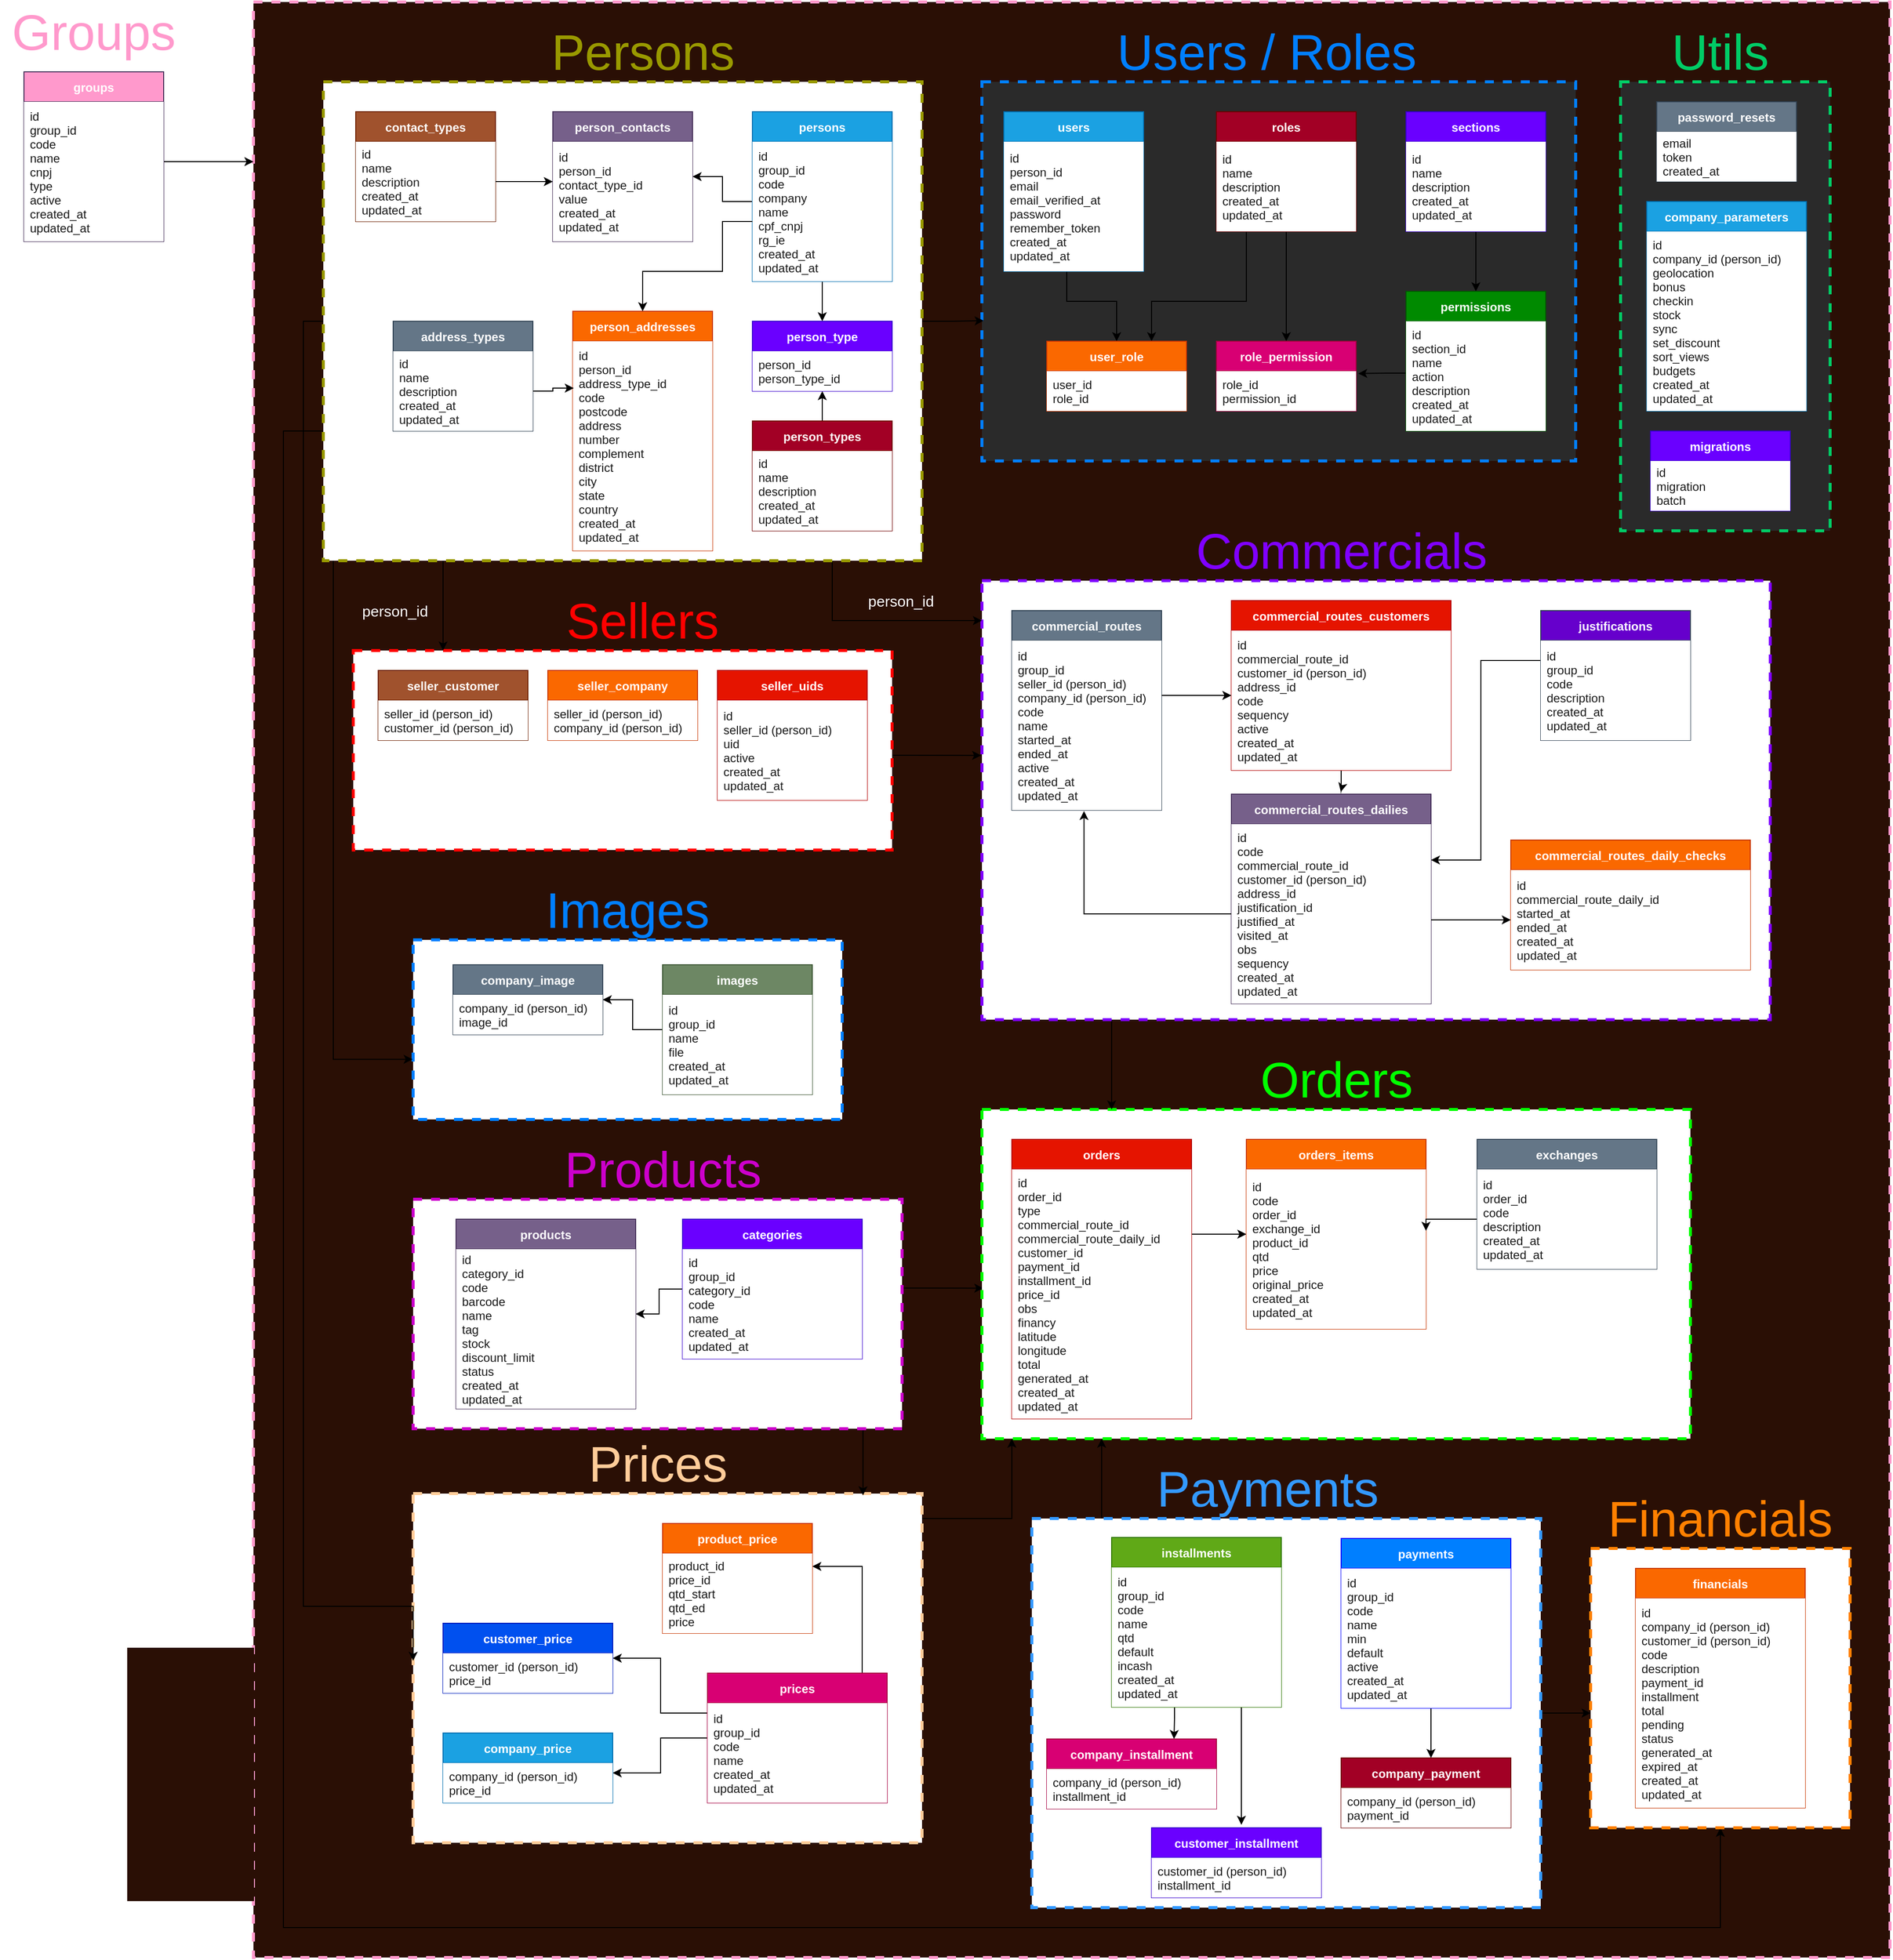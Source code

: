 <mxfile version="13.10.0" type="embed">
    <diagram id="05aacPn5sCKNKC9QBRzQ" name="Page-1">
        <mxGraphModel dx="2708" dy="478" grid="1" gridSize="10" guides="1" tooltips="1" connect="1" arrows="1" fold="1" page="1" pageScale="1" pageWidth="827" pageHeight="1169" math="0" shadow="0">
            <root>
                <mxCell id="0"/>
                <mxCell id="1" parent="0"/>
                <mxCell id="196" value="=&amp;nbsp;" style="rounded=0;whiteSpace=wrap;html=1;fontColor=#1A1A1A;strokeWidth=3;dashed=1;strokeColor=#FF99CC;fillColor=#2A0F05;" parent="1" vertex="1">
                    <mxGeometry x="-1210" y="130" width="1640" height="1960" as="geometry"/>
                </mxCell>
                <mxCell id="218" value="" style="rounded=0;whiteSpace=wrap;html=1;dashed=1;strokeWidth=3;fillColor=#2a2a2a;fontSize=50;fontColor=#007FFF;strokeColor=#00CC66;" parent="1" vertex="1">
                    <mxGeometry x="160" y="210" width="210" height="450" as="geometry"/>
                </mxCell>
                <mxCell id="207" value="" style="rounded=0;whiteSpace=wrap;html=1;fontColor=#1A1A1A;strokeWidth=3;dashed=1;strokeColor=#007FFF;" parent="1" vertex="1">
                    <mxGeometry x="-1050.01" y="1070" width="429.99" height="180" as="geometry"/>
                </mxCell>
                <mxCell id="188" style="edgeStyle=orthogonalEdgeStyle;rounded=0;orthogonalLoop=1;jettySize=auto;html=1;fontSize=15;fontColor=#FF8000;" parent="1" source="174" target="184" edge="1">
                    <mxGeometry relative="1" as="geometry">
                        <Array as="points">
                            <mxPoint x="70" y="1835"/>
                            <mxPoint x="70" y="1835"/>
                        </Array>
                    </mxGeometry>
                </mxCell>
                <mxCell id="189" style="edgeStyle=orthogonalEdgeStyle;rounded=0;orthogonalLoop=1;jettySize=auto;html=1;entryX=0.169;entryY=1;entryDx=0;entryDy=0;entryPerimeter=0;fontSize=15;fontColor=#FF8000;" parent="1" source="174" target="131" edge="1">
                    <mxGeometry relative="1" as="geometry">
                        <Array as="points">
                            <mxPoint x="-360" y="1650"/>
                            <mxPoint x="-360" y="1650"/>
                        </Array>
                    </mxGeometry>
                </mxCell>
                <mxCell id="174" value="" style="rounded=0;whiteSpace=wrap;html=1;fontColor=#1A1A1A;strokeWidth=3;dashed=1;strokeColor=#3399FF;" parent="1" vertex="1">
                    <mxGeometry x="-430" y="1650" width="510" height="390" as="geometry"/>
                </mxCell>
                <mxCell id="169" style="edgeStyle=orthogonalEdgeStyle;rounded=0;orthogonalLoop=1;jettySize=auto;html=1;fontSize=15;fontColor=#FFCC99;" parent="1" source="155" target="131" edge="1">
                    <mxGeometry relative="1" as="geometry">
                        <Array as="points">
                            <mxPoint x="-450" y="1650"/>
                        </Array>
                    </mxGeometry>
                </mxCell>
                <mxCell id="155" value="" style="rounded=0;whiteSpace=wrap;html=1;fontColor=#1A1A1A;strokeWidth=3;dashed=1;strokeColor=#FFCC99;" parent="1" vertex="1">
                    <mxGeometry x="-1050" y="1625" width="510" height="350" as="geometry"/>
                </mxCell>
                <mxCell id="146" style="edgeStyle=orthogonalEdgeStyle;rounded=0;orthogonalLoop=1;jettySize=auto;html=1;entryX=0.002;entryY=0.543;entryDx=0;entryDy=0;entryPerimeter=0;fontSize=15;fontColor=#CC00CC;" parent="1" source="143" target="131" edge="1">
                    <mxGeometry relative="1" as="geometry">
                        <Array as="points">
                            <mxPoint x="-540" y="1419"/>
                            <mxPoint x="-540" y="1419"/>
                        </Array>
                    </mxGeometry>
                </mxCell>
                <mxCell id="168" style="edgeStyle=orthogonalEdgeStyle;rounded=0;orthogonalLoop=1;jettySize=auto;html=1;entryX=0.884;entryY=0.005;entryDx=0;entryDy=0;entryPerimeter=0;fontSize=15;fontColor=#FFCC99;" parent="1" source="143" target="155" edge="1">
                    <mxGeometry relative="1" as="geometry">
                        <Array as="points">
                            <mxPoint x="-599" y="1535"/>
                            <mxPoint x="-599" y="1535"/>
                        </Array>
                    </mxGeometry>
                </mxCell>
                <mxCell id="143" value="" style="rounded=0;whiteSpace=wrap;html=1;fontColor=#1A1A1A;strokeWidth=3;dashed=1;strokeColor=#CC00CC;" parent="1" vertex="1">
                    <mxGeometry x="-1050.01" y="1330" width="490" height="230" as="geometry"/>
                </mxCell>
                <mxCell id="144" value="Products" style="text;html=1;strokeColor=none;fillColor=none;align=center;verticalAlign=middle;whiteSpace=wrap;rounded=0;dashed=1;fontSize=50;fontColor=#CC00CC;" parent="1" vertex="1">
                    <mxGeometry x="-963.45" y="1270" width="326.87" height="60" as="geometry"/>
                </mxCell>
                <mxCell id="131" value="" style="rounded=0;whiteSpace=wrap;html=1;fontColor=#1A1A1A;strokeWidth=3;dashed=1;strokeColor=#00FF00;" parent="1" vertex="1">
                    <mxGeometry x="-480" y="1240" width="710" height="330" as="geometry"/>
                </mxCell>
                <mxCell id="133" style="edgeStyle=orthogonalEdgeStyle;rounded=0;orthogonalLoop=1;jettySize=auto;html=1;fontSize=15;fontColor=#00FF00;" parent="1" source="104" target="131" edge="1">
                    <mxGeometry relative="1" as="geometry">
                        <Array as="points">
                            <mxPoint x="-350" y="1220"/>
                            <mxPoint x="-350" y="1220"/>
                        </Array>
                    </mxGeometry>
                </mxCell>
                <mxCell id="104" value="" style="rounded=0;whiteSpace=wrap;html=1;fontColor=#1A1A1A;strokeWidth=3;dashed=1;strokeColor=#7F00FF;" parent="1" vertex="1">
                    <mxGeometry x="-480" y="710" width="790" height="440" as="geometry"/>
                </mxCell>
                <mxCell id="115" style="edgeStyle=orthogonalEdgeStyle;rounded=0;orthogonalLoop=1;jettySize=auto;html=1;entryX=-0.001;entryY=0.398;entryDx=0;entryDy=0;entryPerimeter=0;fontSize=15;fontColor=#7F00FF;" parent="1" source="99" target="104" edge="1">
                    <mxGeometry relative="1" as="geometry">
                        <Array as="points">
                            <mxPoint x="-550" y="885"/>
                            <mxPoint x="-550" y="885"/>
                        </Array>
                    </mxGeometry>
                </mxCell>
                <mxCell id="99" value="" style="rounded=0;whiteSpace=wrap;html=1;fontColor=#1A1A1A;strokeWidth=3;dashed=1;strokeColor=#FF0000;" parent="1" vertex="1">
                    <mxGeometry x="-1110" y="780" width="540" height="200" as="geometry"/>
                </mxCell>
                <mxCell id="60" value="" style="rounded=0;whiteSpace=wrap;html=1;dashed=1;strokeWidth=3;fillColor=#2a2a2a;fontSize=50;fontColor=#007FFF;strokeColor=#007FFF;" parent="1" vertex="1">
                    <mxGeometry x="-480" y="210" width="595" height="380" as="geometry"/>
                </mxCell>
                <mxCell id="61" value="Users / Roles" style="text;html=1;strokeColor=none;fillColor=none;align=center;verticalAlign=middle;whiteSpace=wrap;rounded=0;dashed=1;fontSize=50;fontColor=#007FFF;" parent="1" vertex="1">
                    <mxGeometry x="-361.25" y="150" width="332.5" height="60" as="geometry"/>
                </mxCell>
                <mxCell id="91" style="edgeStyle=orthogonalEdgeStyle;rounded=0;orthogonalLoop=1;jettySize=auto;html=1;" parent="1" source="62" target="85" edge="1">
                    <mxGeometry relative="1" as="geometry">
                        <Array as="points">
                            <mxPoint x="-395" y="430"/>
                            <mxPoint x="-345" y="430"/>
                        </Array>
                    </mxGeometry>
                </mxCell>
                <mxCell id="62" value="users" style="swimlane;strokeColor=#006EAF;fillColor=#1ba1e2;fontColor=#ffffff;startSize=30;" parent="1" vertex="1">
                    <mxGeometry x="-458" y="240" width="140" height="160" as="geometry">
                        <mxRectangle x="230" y="110" width="80" height="30" as="alternateBounds"/>
                    </mxGeometry>
                </mxCell>
                <mxCell id="63" value="id&#10;person_id&#10;email&#10;email_verified_at&#10;password&#10;remember_token&#10;created_at&#10;updated_at" style="text;strokeColor=none;align=left;verticalAlign=middle;spacingLeft=4;spacingRight=4;overflow=hidden;rotatable=0;points=[[0,0.5],[1,0.5]];portConstraint=eastwest;fontColor=#1A1A1A;fillColor=#FFFFFF;" parent="62" vertex="1">
                    <mxGeometry y="30" width="140" height="130" as="geometry"/>
                </mxCell>
                <mxCell id="100" style="edgeStyle=orthogonalEdgeStyle;rounded=0;orthogonalLoop=1;jettySize=auto;html=1;fontColor=#FF0000;" parent="1" source="40" target="99" edge="1">
                    <mxGeometry relative="1" as="geometry">
                        <mxPoint x="-600" y="800" as="targetPoint"/>
                        <Array as="points">
                            <mxPoint x="-1020" y="730"/>
                            <mxPoint x="-1020" y="730"/>
                        </Array>
                    </mxGeometry>
                </mxCell>
                <mxCell id="106" style="edgeStyle=orthogonalEdgeStyle;rounded=0;orthogonalLoop=1;jettySize=auto;html=1;fontSize=15;fontColor=#7F00FF;" parent="1" source="40" target="104" edge="1">
                    <mxGeometry relative="1" as="geometry">
                        <Array as="points">
                            <mxPoint x="-630" y="750"/>
                        </Array>
                    </mxGeometry>
                </mxCell>
                <mxCell id="161" style="edgeStyle=orthogonalEdgeStyle;rounded=0;orthogonalLoop=1;jettySize=auto;html=1;entryX=0;entryY=0.479;entryDx=0;entryDy=0;entryPerimeter=0;fontSize=15;fontColor=#CC00CC;" parent="1" source="40" target="155" edge="1">
                    <mxGeometry relative="1" as="geometry">
                        <Array as="points">
                            <mxPoint x="-1160" y="450"/>
                            <mxPoint x="-1160" y="1738"/>
                        </Array>
                    </mxGeometry>
                </mxCell>
                <mxCell id="193" style="edgeStyle=orthogonalEdgeStyle;rounded=0;orthogonalLoop=1;jettySize=auto;html=1;entryX=0.5;entryY=1;entryDx=0;entryDy=0;fontSize=15;fontColor=#FF8000;" parent="1" source="40" target="184" edge="1">
                    <mxGeometry relative="1" as="geometry">
                        <Array as="points">
                            <mxPoint x="-1180" y="560"/>
                            <mxPoint x="-1180" y="2060"/>
                            <mxPoint x="260" y="2060"/>
                        </Array>
                    </mxGeometry>
                </mxCell>
                <mxCell id="211" style="edgeStyle=orthogonalEdgeStyle;rounded=0;orthogonalLoop=1;jettySize=auto;html=1;entryX=-0.001;entryY=0.665;entryDx=0;entryDy=0;entryPerimeter=0;fontSize=15;fontColor=#0000CC;" parent="1" source="40" target="207" edge="1">
                    <mxGeometry relative="1" as="geometry">
                        <Array as="points">
                            <mxPoint x="-1130" y="1190"/>
                        </Array>
                    </mxGeometry>
                </mxCell>
                <mxCell id="214" style="edgeStyle=orthogonalEdgeStyle;rounded=0;orthogonalLoop=1;jettySize=auto;html=1;entryX=0.003;entryY=0.63;entryDx=0;entryDy=0;entryPerimeter=0;fontSize=15;fontColor=#FFFFFF;" parent="1" source="40" target="60" edge="1">
                    <mxGeometry relative="1" as="geometry"/>
                </mxCell>
                <mxCell id="40" value="" style="rounded=0;whiteSpace=wrap;html=1;fontColor=#1A1A1A;strokeWidth=3;dashed=1;strokeColor=#999900;" parent="1" vertex="1">
                    <mxGeometry x="-1140" y="210" width="600" height="480" as="geometry"/>
                </mxCell>
                <mxCell id="69" style="edgeStyle=orthogonalEdgeStyle;rounded=0;orthogonalLoop=1;jettySize=auto;html=1;entryX=0.5;entryY=0;entryDx=0;entryDy=0;" parent="1" source="11" target="33" edge="1">
                    <mxGeometry relative="1" as="geometry"/>
                </mxCell>
                <mxCell id="70" style="edgeStyle=orthogonalEdgeStyle;rounded=0;orthogonalLoop=1;jettySize=auto;html=1;entryX=1;entryY=0.5;entryDx=0;entryDy=0;" parent="1" source="11" target="50" edge="1">
                    <mxGeometry relative="1" as="geometry">
                        <Array as="points">
                            <mxPoint x="-740" y="330"/>
                            <mxPoint x="-740" y="305"/>
                        </Array>
                    </mxGeometry>
                </mxCell>
                <mxCell id="11" value="persons" style="swimlane;strokeColor=#006EAF;fillColor=#1ba1e2;fontColor=#ffffff;startSize=30;" parent="1" vertex="1">
                    <mxGeometry x="-710" y="240" width="140" height="170" as="geometry">
                        <mxRectangle x="230" y="110" width="80" height="30" as="alternateBounds"/>
                    </mxGeometry>
                </mxCell>
                <mxCell id="12" value="id&#10;group_id&#10;code&#10;company&#10;name&#10;cpf_cnpj&#10;rg_ie&#10;created_at&#10;updated_at" style="text;strokeColor=none;align=left;verticalAlign=middle;spacingLeft=4;spacingRight=4;overflow=hidden;rotatable=0;points=[[0,0.5],[1,0.5]];portConstraint=eastwest;fontColor=#1A1A1A;fillColor=#FFFFFF;" parent="11" vertex="1">
                    <mxGeometry y="30" width="140" height="140" as="geometry"/>
                </mxCell>
                <mxCell id="68" style="edgeStyle=orthogonalEdgeStyle;rounded=0;orthogonalLoop=1;jettySize=auto;html=1;entryX=0.5;entryY=1;entryDx=0;entryDy=0;" parent="1" source="31" target="33" edge="1">
                    <mxGeometry relative="1" as="geometry"/>
                </mxCell>
                <mxCell id="31" value="person_types" style="swimlane;strokeColor=#6F0000;fillColor=#a20025;fontColor=#ffffff;startSize=30;" parent="1" vertex="1">
                    <mxGeometry x="-710" y="550" width="140" height="110" as="geometry"/>
                </mxCell>
                <mxCell id="32" value="id&#10;name&#10;description&#10;created_at&#10;updated_at" style="text;strokeColor=none;align=left;verticalAlign=middle;spacingLeft=4;spacingRight=4;overflow=hidden;rotatable=0;points=[[0,0.5],[1,0.5]];portConstraint=eastwest;fontColor=#1A1A1A;fillColor=#FFFFFF;" parent="31" vertex="1">
                    <mxGeometry y="30" width="140" height="80" as="geometry"/>
                </mxCell>
                <mxCell id="33" value="person_type" style="swimlane;strokeColor=#3700CC;fillColor=#6a00ff;fontColor=#ffffff;startSize=30;" parent="1" vertex="1">
                    <mxGeometry x="-710" y="450" width="140" height="70" as="geometry"/>
                </mxCell>
                <mxCell id="34" value="person_id&#10;person_type_id" style="text;strokeColor=none;align=left;verticalAlign=middle;spacingLeft=4;spacingRight=4;overflow=hidden;rotatable=0;points=[[0,0.5],[1,0.5]];portConstraint=eastwest;fontColor=#1A1A1A;fillColor=#FFFFFF;" parent="33" vertex="1">
                    <mxGeometry y="30" width="140" height="40" as="geometry"/>
                </mxCell>
                <mxCell id="41" value="Persons" style="text;html=1;strokeColor=none;fillColor=none;align=center;verticalAlign=middle;whiteSpace=wrap;rounded=0;dashed=1;fontSize=50;fontColor=#999900;" parent="1" vertex="1">
                    <mxGeometry x="-927.5" y="150" width="215" height="60" as="geometry"/>
                </mxCell>
                <mxCell id="42" value="person_addresses" style="swimlane;strokeColor=#C73500;fillColor=#fa6800;fontColor=#ffffff;startSize=30;" parent="1" vertex="1">
                    <mxGeometry x="-890" y="440" width="140" height="240" as="geometry">
                        <mxRectangle x="230" y="110" width="80" height="30" as="alternateBounds"/>
                    </mxGeometry>
                </mxCell>
                <mxCell id="43" value="id&#10;person_id&#10;address_type_id&#10;code&#10;postcode&#10;address&#10;number&#10;complement&#10;district&#10;city&#10;state&#10;country&#10;created_at&#10;updated_at" style="text;strokeColor=none;align=left;verticalAlign=middle;spacingLeft=4;spacingRight=4;overflow=hidden;rotatable=0;points=[[0,0.5],[1,0.5]];portConstraint=eastwest;fontColor=#1A1A1A;fillColor=#FFFFFF;" parent="42" vertex="1">
                    <mxGeometry y="30" width="140" height="210" as="geometry"/>
                </mxCell>
                <mxCell id="44" value="address_types" style="swimlane;strokeColor=#314354;fillColor=#647687;fontColor=#ffffff;startSize=30;" parent="1" vertex="1">
                    <mxGeometry x="-1070" y="450" width="140" height="110" as="geometry">
                        <mxRectangle x="230" y="110" width="80" height="30" as="alternateBounds"/>
                    </mxGeometry>
                </mxCell>
                <mxCell id="45" value="id&#10;name&#10;description&#10;created_at&#10;updated_at" style="text;strokeColor=none;align=left;verticalAlign=middle;spacingLeft=4;spacingRight=4;overflow=hidden;rotatable=0;points=[[0,0.5],[1,0.5]];portConstraint=eastwest;fontColor=#1A1A1A;fillColor=#FFFFFF;" parent="44" vertex="1">
                    <mxGeometry y="30" width="140" height="80" as="geometry"/>
                </mxCell>
                <mxCell id="48" style="edgeStyle=orthogonalEdgeStyle;rounded=0;orthogonalLoop=1;jettySize=auto;html=1;fontSize=30;fontColor=#FFFFFF;" parent="1" source="45" edge="1">
                    <mxGeometry relative="1" as="geometry">
                        <mxPoint x="-889" y="517" as="targetPoint"/>
                        <Array as="points">
                            <mxPoint x="-910" y="520"/>
                            <mxPoint x="-910" y="517"/>
                        </Array>
                    </mxGeometry>
                </mxCell>
                <mxCell id="49" style="edgeStyle=orthogonalEdgeStyle;rounded=0;orthogonalLoop=1;jettySize=auto;html=1;entryX=0.5;entryY=0;entryDx=0;entryDy=0;fontSize=30;fontColor=#FFFFFF;" parent="1" source="12" target="42" edge="1">
                    <mxGeometry relative="1" as="geometry">
                        <Array as="points">
                            <mxPoint x="-740" y="350"/>
                            <mxPoint x="-740" y="400"/>
                            <mxPoint x="-820" y="400"/>
                        </Array>
                    </mxGeometry>
                </mxCell>
                <mxCell id="50" value="person_contacts" style="swimlane;strokeColor=#432D57;fillColor=#76608a;fontColor=#ffffff;startSize=30;" parent="1" vertex="1">
                    <mxGeometry x="-910" y="240" width="140" height="130" as="geometry">
                        <mxRectangle x="230" y="110" width="80" height="30" as="alternateBounds"/>
                    </mxGeometry>
                </mxCell>
                <mxCell id="51" value="id&#10;person_id&#10;contact_type_id&#10;value&#10;created_at&#10;updated_at" style="text;strokeColor=none;align=left;verticalAlign=middle;spacingLeft=4;spacingRight=4;overflow=hidden;rotatable=0;points=[[0,0.5],[1,0.5]];portConstraint=eastwest;fontColor=#1A1A1A;fillColor=#FFFFFF;" parent="50" vertex="1">
                    <mxGeometry y="30" width="140" height="100" as="geometry"/>
                </mxCell>
                <mxCell id="55" value="contact_types" style="swimlane;strokeColor=#6D1F00;fillColor=#a0522d;fontColor=#ffffff;startSize=30;" parent="1" vertex="1">
                    <mxGeometry x="-1107.5" y="240" width="140" height="110" as="geometry">
                        <mxRectangle x="230" y="110" width="80" height="30" as="alternateBounds"/>
                    </mxGeometry>
                </mxCell>
                <mxCell id="56" value="id&#10;name&#10;description&#10;created_at&#10;updated_at" style="text;strokeColor=none;align=left;verticalAlign=middle;spacingLeft=4;spacingRight=4;overflow=hidden;rotatable=0;points=[[0,0.5],[1,0.5]];portConstraint=eastwest;fontColor=#1A1A1A;fillColor=#FFFFFF;" parent="55" vertex="1">
                    <mxGeometry y="30" width="140" height="80" as="geometry"/>
                </mxCell>
                <mxCell id="57" style="edgeStyle=orthogonalEdgeStyle;rounded=0;orthogonalLoop=1;jettySize=auto;html=1;fontSize=30;fontColor=#FFFFFF;" parent="1" source="56" target="51" edge="1">
                    <mxGeometry relative="1" as="geometry">
                        <Array as="points">
                            <mxPoint x="-970" y="300"/>
                            <mxPoint x="-970" y="300"/>
                        </Array>
                    </mxGeometry>
                </mxCell>
                <mxCell id="82" style="edgeStyle=orthogonalEdgeStyle;rounded=0;orthogonalLoop=1;jettySize=auto;html=1;" parent="1" source="73" target="75" edge="1">
                    <mxGeometry relative="1" as="geometry"/>
                </mxCell>
                <mxCell id="73" value="sections" style="swimlane;strokeColor=#3700CC;fillColor=#6a00ff;fontColor=#ffffff;startSize=30;" parent="1" vertex="1">
                    <mxGeometry x="-55" y="240" width="140" height="120" as="geometry">
                        <mxRectangle x="230" y="110" width="80" height="30" as="alternateBounds"/>
                    </mxGeometry>
                </mxCell>
                <mxCell id="74" value="id&#10;name&#10;description&#10;created_at&#10;updated_at" style="text;strokeColor=none;align=left;verticalAlign=middle;spacingLeft=4;spacingRight=4;overflow=hidden;rotatable=0;points=[[0,0.5],[1,0.5]];portConstraint=eastwest;fontColor=#1A1A1A;fillColor=#FFFFFF;" parent="73" vertex="1">
                    <mxGeometry y="30" width="140" height="90" as="geometry"/>
                </mxCell>
                <mxCell id="83" style="edgeStyle=orthogonalEdgeStyle;rounded=0;orthogonalLoop=1;jettySize=auto;html=1;entryX=1.015;entryY=0.06;entryDx=0;entryDy=0;entryPerimeter=0;" parent="1" source="75" target="81" edge="1">
                    <mxGeometry relative="1" as="geometry">
                        <Array as="points">
                            <mxPoint x="-75" y="502"/>
                            <mxPoint x="-75" y="502"/>
                        </Array>
                    </mxGeometry>
                </mxCell>
                <mxCell id="75" value="permissions" style="swimlane;strokeColor=#005700;fillColor=#008a00;fontColor=#ffffff;startSize=30;" parent="1" vertex="1">
                    <mxGeometry x="-55" y="420" width="140" height="140" as="geometry">
                        <mxRectangle x="-10" y="435" width="80" height="30" as="alternateBounds"/>
                    </mxGeometry>
                </mxCell>
                <mxCell id="76" value="id&#10;section_id&#10;name&#10;action&#10;description&#10;created_at&#10;updated_at" style="text;strokeColor=none;align=left;verticalAlign=middle;spacingLeft=4;spacingRight=4;overflow=hidden;rotatable=0;points=[[0,0.5],[1,0.5]];portConstraint=eastwest;fontColor=#1A1A1A;fillColor=#FFFFFF;" parent="75" vertex="1">
                    <mxGeometry y="30" width="140" height="110" as="geometry"/>
                </mxCell>
                <mxCell id="84" style="edgeStyle=orthogonalEdgeStyle;rounded=0;orthogonalLoop=1;jettySize=auto;html=1;entryX=0.5;entryY=0;entryDx=0;entryDy=0;" parent="1" source="78" target="80" edge="1">
                    <mxGeometry relative="1" as="geometry">
                        <Array as="points">
                            <mxPoint x="-175" y="390"/>
                            <mxPoint x="-175" y="390"/>
                        </Array>
                    </mxGeometry>
                </mxCell>
                <mxCell id="90" style="edgeStyle=orthogonalEdgeStyle;rounded=0;orthogonalLoop=1;jettySize=auto;html=1;entryX=0.75;entryY=0;entryDx=0;entryDy=0;" parent="1" source="78" target="85" edge="1">
                    <mxGeometry relative="1" as="geometry">
                        <Array as="points">
                            <mxPoint x="-215" y="430"/>
                            <mxPoint x="-310" y="430"/>
                        </Array>
                    </mxGeometry>
                </mxCell>
                <mxCell id="78" value="roles" style="swimlane;strokeColor=#6F0000;fillColor=#a20025;fontColor=#ffffff;startSize=30;" parent="1" vertex="1">
                    <mxGeometry x="-245" y="240" width="140" height="120" as="geometry">
                        <mxRectangle x="230" y="110" width="80" height="30" as="alternateBounds"/>
                    </mxGeometry>
                </mxCell>
                <mxCell id="79" value="id&#10;name&#10;description&#10;created_at&#10;updated_at" style="text;strokeColor=none;align=left;verticalAlign=middle;spacingLeft=4;spacingRight=4;overflow=hidden;rotatable=0;points=[[0,0.5],[1,0.5]];portConstraint=eastwest;fontColor=#1A1A1A;fillColor=#FFFFFF;" parent="78" vertex="1">
                    <mxGeometry y="30" width="140" height="90" as="geometry"/>
                </mxCell>
                <mxCell id="80" value="role_permission" style="swimlane;strokeColor=#A50040;fillColor=#d80073;fontColor=#ffffff;startSize=30;" parent="1" vertex="1">
                    <mxGeometry x="-245" y="470" width="140" height="70" as="geometry"/>
                </mxCell>
                <mxCell id="81" value="role_id&#10;permission_id" style="text;strokeColor=none;align=left;verticalAlign=middle;spacingLeft=4;spacingRight=4;overflow=hidden;rotatable=0;points=[[0,0.5],[1,0.5]];portConstraint=eastwest;fontColor=#1A1A1A;fillColor=#FFFFFF;" parent="80" vertex="1">
                    <mxGeometry y="30" width="140" height="40" as="geometry"/>
                </mxCell>
                <mxCell id="85" value="user_role" style="swimlane;strokeColor=#C73500;fillColor=#fa6800;fontColor=#ffffff;startSize=30;" parent="1" vertex="1">
                    <mxGeometry x="-415" y="470" width="140" height="70" as="geometry"/>
                </mxCell>
                <mxCell id="86" value="user_id&#10;role_id" style="text;strokeColor=none;align=left;verticalAlign=middle;spacingLeft=4;spacingRight=4;overflow=hidden;rotatable=0;points=[[0,0.5],[1,0.5]];portConstraint=eastwest;fontColor=#1A1A1A;fillColor=#FFFFFF;" parent="85" vertex="1">
                    <mxGeometry y="30" width="140" height="40" as="geometry"/>
                </mxCell>
                <mxCell id="92" value="Sellers" style="text;html=1;strokeColor=none;fillColor=none;align=center;verticalAlign=middle;whiteSpace=wrap;rounded=0;dashed=1;fontSize=50;fontColor=#FF0000;" parent="1" vertex="1">
                    <mxGeometry x="-911.88" y="720" width="183.75" height="60" as="geometry"/>
                </mxCell>
                <mxCell id="93" value="seller_customer" style="swimlane;strokeColor=#6D1F00;fillColor=#a0522d;fontColor=#ffffff;startSize=30;" parent="1" vertex="1">
                    <mxGeometry x="-1085" y="800" width="150" height="70" as="geometry"/>
                </mxCell>
                <mxCell id="94" value="seller_id  (person_id)&#10;customer_id  (person_id)" style="text;strokeColor=none;align=left;verticalAlign=middle;spacingLeft=4;spacingRight=4;overflow=hidden;rotatable=0;points=[[0,0.5],[1,0.5]];portConstraint=eastwest;fontColor=#1A1A1A;fillColor=#FFFFFF;" parent="93" vertex="1">
                    <mxGeometry y="30" width="150" height="40" as="geometry"/>
                </mxCell>
                <mxCell id="95" value="seller_company" style="swimlane;strokeColor=#C73500;fillColor=#fa6800;fontColor=#ffffff;startSize=30;" parent="1" vertex="1">
                    <mxGeometry x="-915" y="800" width="150" height="70" as="geometry"/>
                </mxCell>
                <mxCell id="96" value="seller_id  (person_id)&#10;company_id  (person_id)" style="text;strokeColor=none;align=left;verticalAlign=middle;spacingLeft=4;spacingRight=4;overflow=hidden;rotatable=0;points=[[0,0.5],[1,0.5]];portConstraint=eastwest;fontColor=#1A1A1A;fillColor=#FFFFFF;" parent="95" vertex="1">
                    <mxGeometry y="30" width="150" height="40" as="geometry"/>
                </mxCell>
                <mxCell id="97" value="seller_uids" style="swimlane;strokeColor=#B20000;fillColor=#e51400;fontColor=#ffffff;startSize=30;" parent="1" vertex="1">
                    <mxGeometry x="-745" y="800" width="150" height="130" as="geometry"/>
                </mxCell>
                <mxCell id="98" value="id&#10;seller_id  (person_id)&#10;uid&#10;active&#10;created_at&#10;updated_at" style="text;strokeColor=none;align=left;verticalAlign=middle;spacingLeft=4;spacingRight=4;overflow=hidden;rotatable=0;points=[[0,0.5],[1,0.5]];portConstraint=eastwest;fontColor=#1A1A1A;fillColor=#FFFFFF;" parent="97" vertex="1">
                    <mxGeometry y="30" width="150" height="100" as="geometry"/>
                </mxCell>
                <mxCell id="102" value="commercial_routes" style="swimlane;strokeColor=#314354;fillColor=#647687;fontColor=#ffffff;startSize=30;" parent="1" vertex="1">
                    <mxGeometry x="-450" y="740" width="150" height="200" as="geometry"/>
                </mxCell>
                <mxCell id="103" value="id&#10;group_id&#10;seller_id  (person_id)&#10;company_id  (person_id)&#10;code&#10;name&#10;started_at&#10;ended_at&#10;active&#10;created_at&#10;updated_at" style="text;strokeColor=none;align=left;verticalAlign=middle;spacingLeft=4;spacingRight=4;overflow=hidden;rotatable=0;points=[[0,0.5],[1,0.5]];portConstraint=eastwest;fontColor=#1A1A1A;fillColor=#FFFFFF;" parent="102" vertex="1">
                    <mxGeometry y="30" width="150" height="170" as="geometry"/>
                </mxCell>
                <mxCell id="105" value="Commercials" style="text;html=1;strokeColor=none;fillColor=none;align=center;verticalAlign=middle;whiteSpace=wrap;rounded=0;dashed=1;fontSize=50;fontColor=#7F00FF;" parent="1" vertex="1">
                    <mxGeometry x="-283.43" y="650" width="326.87" height="60" as="geometry"/>
                </mxCell>
                <mxCell id="124" style="edgeStyle=orthogonalEdgeStyle;rounded=0;orthogonalLoop=1;jettySize=auto;html=1;entryX=0.548;entryY=-0.011;entryDx=0;entryDy=0;entryPerimeter=0;fontSize=15;fontColor=#7F00FF;" parent="1" source="108" target="112" edge="1">
                    <mxGeometry relative="1" as="geometry"/>
                </mxCell>
                <mxCell id="108" value="commercial_routes_customers" style="swimlane;strokeColor=#B20000;fillColor=#e51400;fontColor=#ffffff;startSize=30;" parent="1" vertex="1">
                    <mxGeometry x="-230" y="730" width="220" height="170" as="geometry"/>
                </mxCell>
                <mxCell id="109" value="id&#10;commercial_route_id&#10;customer_id   (person_id)&#10;address_id&#10;code&#10;sequency&#10;active&#10;created_at&#10;updated_at" style="text;strokeColor=none;align=left;verticalAlign=middle;spacingLeft=4;spacingRight=4;overflow=hidden;rotatable=0;points=[[0,0.5],[1,0.5]];portConstraint=eastwest;fontColor=#1A1A1A;fillColor=#FFFFFF;" parent="108" vertex="1">
                    <mxGeometry y="30" width="220" height="140" as="geometry"/>
                </mxCell>
                <mxCell id="110" style="edgeStyle=orthogonalEdgeStyle;rounded=0;orthogonalLoop=1;jettySize=auto;html=1;fontSize=15;fontColor=#7F00FF;" parent="1" source="103" target="109" edge="1">
                    <mxGeometry relative="1" as="geometry">
                        <Array as="points">
                            <mxPoint x="-270" y="825"/>
                            <mxPoint x="-270" y="825"/>
                        </Array>
                    </mxGeometry>
                </mxCell>
                <mxCell id="111" value="person_id" style="text;html=1;strokeColor=none;fillColor=none;align=center;verticalAlign=middle;whiteSpace=wrap;rounded=0;rotation=0;fontColor=#FFFFFF;fontSize=15;" parent="1" vertex="1">
                    <mxGeometry x="-610" y="720" width="97.5" height="20" as="geometry"/>
                </mxCell>
                <mxCell id="112" value="commercial_routes_dailies" style="swimlane;strokeColor=#432D57;fillColor=#76608a;fontColor=#ffffff;startSize=30;" parent="1" vertex="1">
                    <mxGeometry x="-230" y="924" width="200" height="210" as="geometry"/>
                </mxCell>
                <mxCell id="113" value="id&#10;code&#10;commercial_route_id&#10;customer_id   (person_id)&#10;address_id&#10;justification_id&#10;justified_at&#10;visited_at&#10;obs&#10;sequency&#10;created_at&#10;updated_at" style="text;strokeColor=none;align=left;verticalAlign=middle;spacingLeft=4;spacingRight=4;overflow=hidden;rotatable=0;points=[[0,0.5],[1,0.5]];portConstraint=eastwest;fontColor=#1A1A1A;fillColor=#FFFFFF;" parent="112" vertex="1">
                    <mxGeometry y="30" width="200" height="180" as="geometry"/>
                </mxCell>
                <mxCell id="116" value="commercial_routes_daily_checks" style="swimlane;strokeColor=#C73500;fillColor=#fa6800;fontColor=#ffffff;startSize=30;" parent="1" vertex="1">
                    <mxGeometry x="50" y="970" width="240" height="130" as="geometry"/>
                </mxCell>
                <mxCell id="117" value="id&#10;commercial_route_daily_id&#10;started_at&#10;ended_at&#10;created_at&#10;updated_at" style="text;strokeColor=none;align=left;verticalAlign=middle;spacingLeft=4;spacingRight=4;overflow=hidden;rotatable=0;points=[[0,0.5],[1,0.5]];portConstraint=eastwest;fontColor=#1A1A1A;fillColor=#FFFFFF;" parent="116" vertex="1">
                    <mxGeometry y="30" width="240" height="100" as="geometry"/>
                </mxCell>
                <mxCell id="118" style="edgeStyle=orthogonalEdgeStyle;rounded=0;orthogonalLoop=1;jettySize=auto;html=1;fontSize=15;fontColor=#7F00FF;" parent="1" source="113" target="117" edge="1">
                    <mxGeometry relative="1" as="geometry">
                        <Array as="points">
                            <mxPoint x="10" y="1050"/>
                            <mxPoint x="10" y="1050"/>
                        </Array>
                    </mxGeometry>
                </mxCell>
                <mxCell id="123" style="edgeStyle=orthogonalEdgeStyle;rounded=0;orthogonalLoop=1;jettySize=auto;html=1;fontSize=15;fontColor=#7F00FF;" parent="1" source="121" edge="1">
                    <mxGeometry relative="1" as="geometry">
                        <mxPoint x="-30" y="990" as="targetPoint"/>
                        <Array as="points">
                            <mxPoint x="20" y="790"/>
                            <mxPoint x="20" y="990"/>
                        </Array>
                    </mxGeometry>
                </mxCell>
                <mxCell id="121" value="justifications" style="swimlane;strokeColor=#314354;fontColor=#ffffff;startSize=30;fillColor=#6600CC;" parent="1" vertex="1">
                    <mxGeometry x="80" y="740" width="150" height="130" as="geometry"/>
                </mxCell>
                <mxCell id="122" value="id&#10;group_id&#10;code&#10;description&#10;created_at&#10;updated_at" style="text;strokeColor=none;align=left;verticalAlign=middle;spacingLeft=4;spacingRight=4;overflow=hidden;rotatable=0;points=[[0,0.5],[1,0.5]];portConstraint=eastwest;fontColor=#1A1A1A;fillColor=#FFFFFF;" parent="121" vertex="1">
                    <mxGeometry y="30" width="150" height="100" as="geometry"/>
                </mxCell>
                <mxCell id="125" style="edgeStyle=orthogonalEdgeStyle;rounded=0;orthogonalLoop=1;jettySize=auto;html=1;entryX=0.482;entryY=1.005;entryDx=0;entryDy=0;entryPerimeter=0;fontSize=15;fontColor=#7F00FF;" parent="1" source="113" target="103" edge="1">
                    <mxGeometry relative="1" as="geometry"/>
                </mxCell>
                <mxCell id="126" value="started_at&lt;br&gt;ended_at" style="text;html=1;strokeColor=none;fillColor=none;align=center;verticalAlign=middle;whiteSpace=wrap;rounded=0;fontSize=15;fontColor=#FFFFFF;" parent="1" vertex="1">
                    <mxGeometry x="-360" y="980" width="100" height="56" as="geometry"/>
                </mxCell>
                <mxCell id="136" style="edgeStyle=orthogonalEdgeStyle;rounded=0;orthogonalLoop=1;jettySize=auto;html=1;fontSize=15;fontColor=#00FF00;" parent="1" source="129" target="135" edge="1">
                    <mxGeometry relative="1" as="geometry">
                        <Array as="points">
                            <mxPoint x="-250" y="1365"/>
                            <mxPoint x="-250" y="1365"/>
                        </Array>
                    </mxGeometry>
                </mxCell>
                <mxCell id="129" value="orders" style="swimlane;strokeColor=#B20000;fontColor=#ffffff;startSize=30;fillColor=#e51400;" parent="1" vertex="1">
                    <mxGeometry x="-450" y="1270" width="180" height="280" as="geometry"/>
                </mxCell>
                <mxCell id="130" value="id&#10;order_id&#10;type&#10;commercial_route_id&#10;commercial_route_daily_id&#10;customer_id&#10;payment_id&#10;installment_id&#10;price_id&#10;obs&#10;financy&#10;latitude&#10;longitude&#10;total&#10;generated_at&#10;created_at&#10;updated_at" style="text;strokeColor=none;align=left;verticalAlign=middle;spacingLeft=4;spacingRight=4;overflow=hidden;rotatable=0;points=[[0,0.5],[1,0.5]];portConstraint=eastwest;fontColor=#1A1A1A;fillColor=#FFFFFF;" parent="129" vertex="1">
                    <mxGeometry y="30" width="180" height="250" as="geometry"/>
                </mxCell>
                <mxCell id="132" value="Orders" style="text;html=1;strokeColor=none;fillColor=none;align=center;verticalAlign=middle;whiteSpace=wrap;rounded=0;dashed=1;fontSize=50;fontColor=#00FF00;" parent="1" vertex="1">
                    <mxGeometry x="-288.43" y="1180" width="326.87" height="60" as="geometry"/>
                </mxCell>
                <mxCell id="134" value="orders_items" style="swimlane;strokeColor=#C73500;fontColor=#ffffff;startSize=30;fillColor=#fa6800;" parent="1" vertex="1">
                    <mxGeometry x="-215" y="1270" width="180" height="190" as="geometry"/>
                </mxCell>
                <mxCell id="135" value="id&#10;code&#10;order_id&#10;exchange_id&#10;product_id&#10;qtd&#10;price&#10;original_price&#10;created_at&#10;updated_at" style="text;strokeColor=none;align=left;verticalAlign=middle;spacingLeft=4;spacingRight=4;overflow=hidden;rotatable=0;points=[[0,0.5],[1,0.5]];portConstraint=eastwest;fontColor=#1A1A1A;fillColor=#FFFFFF;" parent="134" vertex="1">
                    <mxGeometry y="30" width="180" height="160" as="geometry"/>
                </mxCell>
                <mxCell id="142" style="edgeStyle=orthogonalEdgeStyle;rounded=0;orthogonalLoop=1;jettySize=auto;html=1;entryX=1;entryY=0.5;entryDx=0;entryDy=0;fontSize=15;fontColor=#00FF00;" parent="1" source="138" target="140" edge="1">
                    <mxGeometry relative="1" as="geometry"/>
                </mxCell>
                <mxCell id="138" value="categories" style="swimlane;strokeColor=#3700CC;fontColor=#ffffff;startSize=30;fillColor=#6a00ff;" parent="1" vertex="1">
                    <mxGeometry x="-780.01" y="1350" width="180" height="140" as="geometry"/>
                </mxCell>
                <mxCell id="139" value="id&#10;group_id&#10;category_id&#10;code&#10;name&#10;created_at&#10;updated_at" style="text;strokeColor=none;align=left;verticalAlign=middle;spacingLeft=4;spacingRight=4;overflow=hidden;rotatable=0;points=[[0,0.5],[1,0.5]];portConstraint=eastwest;fontColor=#1A1A1A;fillColor=#FFFFFF;" parent="138" vertex="1">
                    <mxGeometry y="30" width="180" height="110" as="geometry"/>
                </mxCell>
                <mxCell id="140" value="products" style="swimlane;strokeColor=#432D57;fontColor=#ffffff;startSize=30;fillColor=#76608a;" parent="1" vertex="1">
                    <mxGeometry x="-1007" y="1350" width="180" height="190" as="geometry"/>
                </mxCell>
                <mxCell id="141" value="id&#10;category_id&#10;code&#10;barcode&#10;name&#10;tag&#10;stock&#10;discount_limit&#10;status&#10;created_at&#10;updated_at" style="text;strokeColor=none;align=left;verticalAlign=middle;spacingLeft=4;spacingRight=4;overflow=hidden;rotatable=0;points=[[0,0.5],[1,0.5]];portConstraint=eastwest;fontColor=#1A1A1A;fillColor=#FFFFFF;" parent="140" vertex="1">
                    <mxGeometry y="30" width="180" height="160" as="geometry"/>
                </mxCell>
                <mxCell id="156" style="edgeStyle=orthogonalEdgeStyle;rounded=0;orthogonalLoop=1;jettySize=auto;html=1;fontSize=15;fontColor=#CC00CC;" parent="1" source="147" edge="1">
                    <mxGeometry relative="1" as="geometry">
                        <mxPoint x="-650" y="1698" as="targetPoint"/>
                        <Array as="points">
                            <mxPoint x="-600" y="1698"/>
                        </Array>
                    </mxGeometry>
                </mxCell>
                <mxCell id="162" style="edgeStyle=orthogonalEdgeStyle;rounded=0;orthogonalLoop=1;jettySize=auto;html=1;entryX=1;entryY=0.5;entryDx=0;entryDy=0;fontSize=15;fontColor=#CC00CC;" parent="1" source="147" target="157" edge="1">
                    <mxGeometry relative="1" as="geometry">
                        <Array as="points">
                            <mxPoint x="-802" y="1845"/>
                            <mxPoint x="-802" y="1790"/>
                        </Array>
                    </mxGeometry>
                </mxCell>
                <mxCell id="164" style="edgeStyle=orthogonalEdgeStyle;rounded=0;orthogonalLoop=1;jettySize=auto;html=1;fontSize=15;fontColor=#CC00CC;" parent="1" source="147" target="160" edge="1">
                    <mxGeometry relative="1" as="geometry">
                        <Array as="points">
                            <mxPoint x="-802" y="1870"/>
                            <mxPoint x="-802" y="1905"/>
                        </Array>
                    </mxGeometry>
                </mxCell>
                <mxCell id="147" value="prices" style="swimlane;strokeColor=#A50040;fontColor=#ffffff;startSize=30;fillColor=#d80073;" parent="1" vertex="1">
                    <mxGeometry x="-755" y="1805" width="180" height="130" as="geometry"/>
                </mxCell>
                <mxCell id="148" value="id&#10;group_id&#10;code&#10;name&#10;created_at&#10;updated_at" style="text;strokeColor=none;align=left;verticalAlign=middle;spacingLeft=4;spacingRight=4;overflow=hidden;rotatable=0;points=[[0,0.5],[1,0.5]];portConstraint=eastwest;fontColor=#1A1A1A;fillColor=#FFFFFF;" parent="147" vertex="1">
                    <mxGeometry y="30" width="180" height="100" as="geometry"/>
                </mxCell>
                <mxCell id="151" value="product_price" style="swimlane;strokeColor=#C73500;fillColor=#fa6800;fontColor=#ffffff;startSize=30;" parent="1" vertex="1">
                    <mxGeometry x="-800" y="1655" width="150" height="110" as="geometry"/>
                </mxCell>
                <mxCell id="152" value="product_id&#10;price_id&#10;qtd_start&#10;qtd_ed&#10;price" style="text;strokeColor=none;align=left;verticalAlign=middle;spacingLeft=4;spacingRight=4;overflow=hidden;rotatable=0;points=[[0,0.5],[1,0.5]];portConstraint=eastwest;fontColor=#1A1A1A;fillColor=#FFFFFF;" parent="151" vertex="1">
                    <mxGeometry y="30" width="150" height="80" as="geometry"/>
                </mxCell>
                <mxCell id="157" value="customer_price" style="swimlane;strokeColor=#001DBC;fillColor=#0050ef;fontColor=#ffffff;startSize=30;" parent="1" vertex="1">
                    <mxGeometry x="-1020" y="1755" width="170" height="70" as="geometry"/>
                </mxCell>
                <mxCell id="158" value="customer_id  (person_id)&#10;price_id" style="text;strokeColor=none;align=left;verticalAlign=middle;spacingLeft=4;spacingRight=4;overflow=hidden;rotatable=0;points=[[0,0.5],[1,0.5]];portConstraint=eastwest;fontColor=#1A1A1A;fillColor=#FFFFFF;" parent="157" vertex="1">
                    <mxGeometry y="30" width="170" height="40" as="geometry"/>
                </mxCell>
                <mxCell id="159" value="company_price" style="swimlane;strokeColor=#006EAF;fillColor=#1ba1e2;fontColor=#ffffff;startSize=30;" parent="1" vertex="1">
                    <mxGeometry x="-1020" y="1865" width="170" height="70" as="geometry"/>
                </mxCell>
                <mxCell id="160" value="company_id  (person_id)&#10;price_id" style="text;strokeColor=none;align=left;verticalAlign=middle;spacingLeft=4;spacingRight=4;overflow=hidden;rotatable=0;points=[[0,0.5],[1,0.5]];portConstraint=eastwest;fontColor=#1A1A1A;fillColor=#FFFFFF;" parent="159" vertex="1">
                    <mxGeometry y="30" width="170" height="40" as="geometry"/>
                </mxCell>
                <mxCell id="167" value="Prices" style="text;html=1;strokeColor=none;fillColor=none;align=center;verticalAlign=middle;whiteSpace=wrap;rounded=0;dashed=1;fontSize=50;fontColor=#FFCC99;" parent="1" vertex="1">
                    <mxGeometry x="-968.44" y="1565" width="326.87" height="60" as="geometry"/>
                </mxCell>
                <mxCell id="183" style="edgeStyle=orthogonalEdgeStyle;rounded=0;orthogonalLoop=1;jettySize=auto;html=1;fontSize=15;fontColor=#3399FF;" parent="1" source="170" target="180" edge="1">
                    <mxGeometry relative="1" as="geometry">
                        <Array as="points">
                            <mxPoint x="-30" y="1860"/>
                            <mxPoint x="-30" y="1860"/>
                        </Array>
                    </mxGeometry>
                </mxCell>
                <mxCell id="170" value="payments" style="swimlane;fontColor=#ffffff;startSize=30;fillColor=#007FFF;strokeColor=#0000FF;" parent="1" vertex="1">
                    <mxGeometry x="-120" y="1670" width="170" height="170" as="geometry"/>
                </mxCell>
                <mxCell id="171" value="id&#10;group_id&#10;code&#10;name&#10;min&#10;default&#10;active&#10;created_at&#10;updated_at" style="text;strokeColor=none;align=left;verticalAlign=middle;spacingLeft=4;spacingRight=4;overflow=hidden;rotatable=0;points=[[0,0.5],[1,0.5]];portConstraint=eastwest;fontColor=#1A1A1A;fillColor=#FFFFFF;" parent="170" vertex="1">
                    <mxGeometry y="30" width="170" height="140" as="geometry"/>
                </mxCell>
                <mxCell id="223" style="edgeStyle=orthogonalEdgeStyle;rounded=0;orthogonalLoop=1;jettySize=auto;html=1;entryX=0.75;entryY=0;entryDx=0;entryDy=0;" parent="1" source="172" target="178" edge="1">
                    <mxGeometry relative="1" as="geometry">
                        <Array as="points">
                            <mxPoint x="-287" y="1850"/>
                            <mxPoint x="-287" y="1850"/>
                        </Array>
                    </mxGeometry>
                </mxCell>
                <mxCell id="225" style="edgeStyle=orthogonalEdgeStyle;rounded=0;orthogonalLoop=1;jettySize=auto;html=1;" parent="1" source="172" edge="1">
                    <mxGeometry relative="1" as="geometry">
                        <mxPoint x="-220" y="1957" as="targetPoint"/>
                        <Array as="points">
                            <mxPoint x="-220" y="1957"/>
                        </Array>
                    </mxGeometry>
                </mxCell>
                <mxCell id="172" value="installments" style="swimlane;fontColor=#ffffff;startSize=30;fillColor=#60a917;strokeColor=#2D7600;" parent="1" vertex="1">
                    <mxGeometry x="-350" y="1669" width="170" height="170" as="geometry"/>
                </mxCell>
                <mxCell id="173" value="id&#10;group_id&#10;code&#10;name&#10;qtd&#10;default&#10;incash&#10;created_at&#10;updated_at" style="text;strokeColor=none;align=left;verticalAlign=middle;spacingLeft=4;spacingRight=4;overflow=hidden;rotatable=0;points=[[0,0.5],[1,0.5]];portConstraint=eastwest;fontColor=#1A1A1A;fillColor=#FFFFFF;" parent="172" vertex="1">
                    <mxGeometry y="30" width="170" height="140" as="geometry"/>
                </mxCell>
                <mxCell id="175" value="Payments" style="text;html=1;strokeColor=none;fillColor=none;align=center;verticalAlign=middle;whiteSpace=wrap;rounded=0;dashed=1;fontSize=50;fontColor=#3399FF;" parent="1" vertex="1">
                    <mxGeometry x="-356.87" y="1590" width="326.87" height="60" as="geometry"/>
                </mxCell>
                <mxCell id="178" value="company_installment" style="swimlane;strokeColor=#A50040;fillColor=#d80073;fontColor=#ffffff;startSize=30;" parent="1" vertex="1">
                    <mxGeometry x="-415" y="1871" width="170" height="70" as="geometry"/>
                </mxCell>
                <mxCell id="179" value="company_id  (person_id)&#10;installment_id" style="text;strokeColor=none;align=left;verticalAlign=middle;spacingLeft=4;spacingRight=4;overflow=hidden;rotatable=0;points=[[0,0.5],[1,0.5]];portConstraint=eastwest;fontColor=#1A1A1A;fillColor=#FFFFFF;" parent="178" vertex="1">
                    <mxGeometry y="30" width="170" height="40" as="geometry"/>
                </mxCell>
                <mxCell id="180" value="company_payment" style="swimlane;strokeColor=#6F0000;fillColor=#a20025;fontColor=#ffffff;startSize=30;" parent="1" vertex="1">
                    <mxGeometry x="-120" y="1890" width="170" height="70" as="geometry"/>
                </mxCell>
                <mxCell id="181" value="company_id  (person_id)&#10;payment_id" style="text;strokeColor=none;align=left;verticalAlign=middle;spacingLeft=4;spacingRight=4;overflow=hidden;rotatable=0;points=[[0,0.5],[1,0.5]];portConstraint=eastwest;fontColor=#1A1A1A;fillColor=#FFFFFF;" parent="180" vertex="1">
                    <mxGeometry y="30" width="170" height="40" as="geometry"/>
                </mxCell>
                <mxCell id="184" value="" style="rounded=0;whiteSpace=wrap;html=1;fontColor=#1A1A1A;strokeWidth=3;dashed=1;strokeColor=#FF8000;" parent="1" vertex="1">
                    <mxGeometry x="130" y="1680" width="260" height="280" as="geometry"/>
                </mxCell>
                <mxCell id="185" value="financials" style="swimlane;fontColor=#ffffff;startSize=30;fillColor=#fa6800;strokeColor=#C73500;" parent="1" vertex="1">
                    <mxGeometry x="175" y="1700" width="170" height="240" as="geometry"/>
                </mxCell>
                <mxCell id="186" value="id&#10;company_id  (person_id)&#10;customer_id  (person_id)&#10;code&#10;description&#10;payment_id&#10;installment&#10;total&#10;pending&#10;status&#10;generated_at&#10;expired_at&#10;created_at&#10;updated_at" style="text;strokeColor=none;align=left;verticalAlign=middle;spacingLeft=4;spacingRight=4;overflow=hidden;rotatable=0;points=[[0,0.5],[1,0.5]];portConstraint=eastwest;fontColor=#1A1A1A;fillColor=#FFFFFF;" parent="185" vertex="1">
                    <mxGeometry y="30" width="170" height="210" as="geometry"/>
                </mxCell>
                <mxCell id="187" value="Financials" style="text;html=1;strokeColor=none;fillColor=none;align=center;verticalAlign=middle;whiteSpace=wrap;rounded=0;dashed=1;fontSize=50;fontColor=#FF8000;" parent="1" vertex="1">
                    <mxGeometry x="135" y="1620" width="250" height="60" as="geometry"/>
                </mxCell>
                <mxCell id="192" style="edgeStyle=orthogonalEdgeStyle;rounded=0;orthogonalLoop=1;jettySize=auto;html=1;entryX=1;entryY=0.385;entryDx=0;entryDy=0;entryPerimeter=0;fontSize=15;fontColor=#FF8000;" parent="1" source="190" target="135" edge="1">
                    <mxGeometry relative="1" as="geometry">
                        <Array as="points">
                            <mxPoint y="1350"/>
                            <mxPoint y="1350"/>
                        </Array>
                    </mxGeometry>
                </mxCell>
                <mxCell id="190" value="exchanges" style="swimlane;strokeColor=#314354;fontColor=#ffffff;startSize=30;fillColor=#647687;" parent="1" vertex="1">
                    <mxGeometry x="16.25" y="1270" width="180" height="130" as="geometry"/>
                </mxCell>
                <mxCell id="191" value="id&#10;order_id&#10;code&#10;description&#10;created_at&#10;updated_at" style="text;strokeColor=none;align=left;verticalAlign=middle;spacingLeft=4;spacingRight=4;overflow=hidden;rotatable=0;points=[[0,0.5],[1,0.5]];portConstraint=eastwest;fontColor=#1A1A1A;fillColor=#FFFFFF;" parent="190" vertex="1">
                    <mxGeometry y="30" width="180" height="100" as="geometry"/>
                </mxCell>
                <mxCell id="201" style="edgeStyle=orthogonalEdgeStyle;rounded=0;orthogonalLoop=1;jettySize=auto;html=1;fontSize=15;fontColor=#FF99CC;" parent="1" source="198" edge="1">
                    <mxGeometry relative="1" as="geometry">
                        <mxPoint x="-1210" y="290" as="targetPoint"/>
                        <Array as="points">
                            <mxPoint x="-1210" y="290"/>
                        </Array>
                    </mxGeometry>
                </mxCell>
                <mxCell id="198" value="groups" style="swimlane;strokeColor=#432D57;fontColor=#ffffff;startSize=30;fillColor=#FF99CC;" parent="1" vertex="1">
                    <mxGeometry x="-1440" y="200" width="140" height="170" as="geometry">
                        <mxRectangle x="230" y="110" width="80" height="30" as="alternateBounds"/>
                    </mxGeometry>
                </mxCell>
                <mxCell id="199" value="id&#10;group_id&#10;code&#10;name&#10;cnpj&#10;type&#10;active&#10;created_at&#10;updated_at" style="text;strokeColor=none;align=left;verticalAlign=middle;spacingLeft=4;spacingRight=4;overflow=hidden;rotatable=0;points=[[0,0.5],[1,0.5]];portConstraint=eastwest;fontColor=#1A1A1A;fillColor=#FFFFFF;" parent="198" vertex="1">
                    <mxGeometry y="30" width="140" height="140" as="geometry"/>
                </mxCell>
                <mxCell id="200" value="Groups" style="text;html=1;strokeColor=none;fillColor=none;align=center;verticalAlign=middle;whiteSpace=wrap;rounded=0;dashed=1;fontSize=50;fontColor=#FF99CC;" parent="1" vertex="1">
                    <mxGeometry x="-1463.75" y="130" width="187.5" height="60" as="geometry"/>
                </mxCell>
                <mxCell id="202" value="password_resets" style="swimlane;strokeColor=#314354;fillColor=#647687;fontColor=#ffffff;startSize=30;" parent="1" vertex="1">
                    <mxGeometry x="196.25" y="230" width="140" height="80" as="geometry">
                        <mxRectangle x="230" y="110" width="80" height="30" as="alternateBounds"/>
                    </mxGeometry>
                </mxCell>
                <mxCell id="203" value="email&#10;token&#10;created_at" style="text;strokeColor=none;align=left;verticalAlign=middle;spacingLeft=4;spacingRight=4;overflow=hidden;rotatable=0;points=[[0,0.5],[1,0.5]];portConstraint=eastwest;fontColor=#1A1A1A;fillColor=#FFFFFF;" parent="202" vertex="1">
                    <mxGeometry y="30" width="140" height="50" as="geometry"/>
                </mxCell>
                <mxCell id="210" style="edgeStyle=orthogonalEdgeStyle;rounded=0;orthogonalLoop=1;jettySize=auto;html=1;entryX=1;entryY=0.5;entryDx=0;entryDy=0;fontSize=15;fontColor=#0000CC;" parent="1" source="204" target="208" edge="1">
                    <mxGeometry relative="1" as="geometry"/>
                </mxCell>
                <mxCell id="204" value="images" style="swimlane;strokeColor=#3A5431;fillColor=#6d8764;startSize=30;fontColor=#ffffff;" parent="1" vertex="1">
                    <mxGeometry x="-800.01" y="1095" width="150" height="130" as="geometry"/>
                </mxCell>
                <mxCell id="205" value="id&#10;group_id&#10;name&#10;file&#10;created_at&#10;updated_at" style="text;strokeColor=none;align=left;verticalAlign=middle;spacingLeft=4;spacingRight=4;overflow=hidden;rotatable=0;points=[[0,0.5],[1,0.5]];portConstraint=eastwest;fontColor=#1A1A1A;fillColor=#FFFFFF;" parent="204" vertex="1">
                    <mxGeometry y="30" width="150" height="100" as="geometry"/>
                </mxCell>
                <mxCell id="206" value="Images" style="text;html=1;strokeColor=none;fillColor=none;align=center;verticalAlign=middle;whiteSpace=wrap;rounded=0;dashed=1;fontSize=50;fontColor=#007FFF;" parent="1" vertex="1">
                    <mxGeometry x="-926.89" y="1010" width="183.75" height="60" as="geometry"/>
                </mxCell>
                <mxCell id="208" value="company_image" style="swimlane;strokeColor=#314354;fillColor=#647687;fontColor=#ffffff;startSize=30;" parent="1" vertex="1">
                    <mxGeometry x="-1010.01" y="1095" width="150" height="70" as="geometry"/>
                </mxCell>
                <mxCell id="209" value="company_id  (person_id)&#10;image_id" style="text;strokeColor=none;align=left;verticalAlign=middle;spacingLeft=4;spacingRight=4;overflow=hidden;rotatable=0;points=[[0,0.5],[1,0.5]];portConstraint=eastwest;fontColor=#1A1A1A;fillColor=#FFFFFF;" parent="208" vertex="1">
                    <mxGeometry y="30" width="150" height="40" as="geometry"/>
                </mxCell>
                <mxCell id="212" value="person_id" style="text;html=1;strokeColor=none;fillColor=none;align=center;verticalAlign=middle;whiteSpace=wrap;rounded=0;rotation=0;fontColor=#FFFFFF;fontSize=15;" parent="1" vertex="1">
                    <mxGeometry x="-1117.5" y="730" width="97.5" height="20" as="geometry"/>
                </mxCell>
                <mxCell id="215" value="Utils" style="text;html=1;strokeColor=none;fillColor=none;align=center;verticalAlign=middle;whiteSpace=wrap;rounded=0;dashed=1;fontSize=50;fontColor=#00CC66;" parent="1" vertex="1">
                    <mxGeometry x="190" y="150" width="140" height="60" as="geometry"/>
                </mxCell>
                <mxCell id="216" value="company_parameters" style="swimlane;strokeColor=#006EAF;fillColor=#1ba1e2;fontColor=#ffffff;startSize=30;" parent="1" vertex="1">
                    <mxGeometry x="186.25" y="330" width="160" height="210" as="geometry">
                        <mxRectangle x="230" y="110" width="80" height="30" as="alternateBounds"/>
                    </mxGeometry>
                </mxCell>
                <mxCell id="217" value="id&#10;company_id  (person_id)&#10;geolocation&#10;bonus&#10;checkin&#10;stock&#10;sync&#10;set_discount&#10;sort_views&#10;budgets&#10;created_at&#10;updated_at" style="text;strokeColor=none;align=left;verticalAlign=middle;spacingLeft=4;spacingRight=4;overflow=hidden;rotatable=0;points=[[0,0.5],[1,0.5]];portConstraint=eastwest;fontColor=#1A1A1A;fillColor=#FFFFFF;" parent="216" vertex="1">
                    <mxGeometry y="30" width="160" height="180" as="geometry"/>
                </mxCell>
                <mxCell id="219" value="migrations" style="swimlane;strokeColor=#3700CC;fillColor=#6a00ff;fontColor=#ffffff;startSize=30;" parent="1" vertex="1">
                    <mxGeometry x="190" y="560" width="140" height="80" as="geometry">
                        <mxRectangle x="230" y="110" width="80" height="30" as="alternateBounds"/>
                    </mxGeometry>
                </mxCell>
                <mxCell id="220" value="id&#10;migration&#10;batch" style="text;strokeColor=none;align=left;verticalAlign=middle;spacingLeft=4;spacingRight=4;overflow=hidden;rotatable=0;points=[[0,0.5],[1,0.5]];portConstraint=eastwest;fontColor=#1A1A1A;fillColor=#FFFFFF;" parent="219" vertex="1">
                    <mxGeometry y="30" width="140" height="50" as="geometry"/>
                </mxCell>
                <mxCell id="221" value="customer_installment" style="swimlane;strokeColor=#3700CC;fillColor=#6a00ff;fontColor=#ffffff;startSize=30;" parent="1" vertex="1">
                    <mxGeometry x="-310" y="1960" width="170" height="70" as="geometry"/>
                </mxCell>
                <mxCell id="222" value="customer_id  (person_id)&#10;installment_id" style="text;strokeColor=none;align=left;verticalAlign=middle;spacingLeft=4;spacingRight=4;overflow=hidden;rotatable=0;points=[[0,0.5],[1,0.5]];portConstraint=eastwest;fontColor=#1A1A1A;fillColor=#FFFFFF;" parent="221" vertex="1">
                    <mxGeometry y="30" width="170" height="40" as="geometry"/>
                </mxCell>
            </root>
        </mxGraphModel>
    </diagram>
</mxfile>